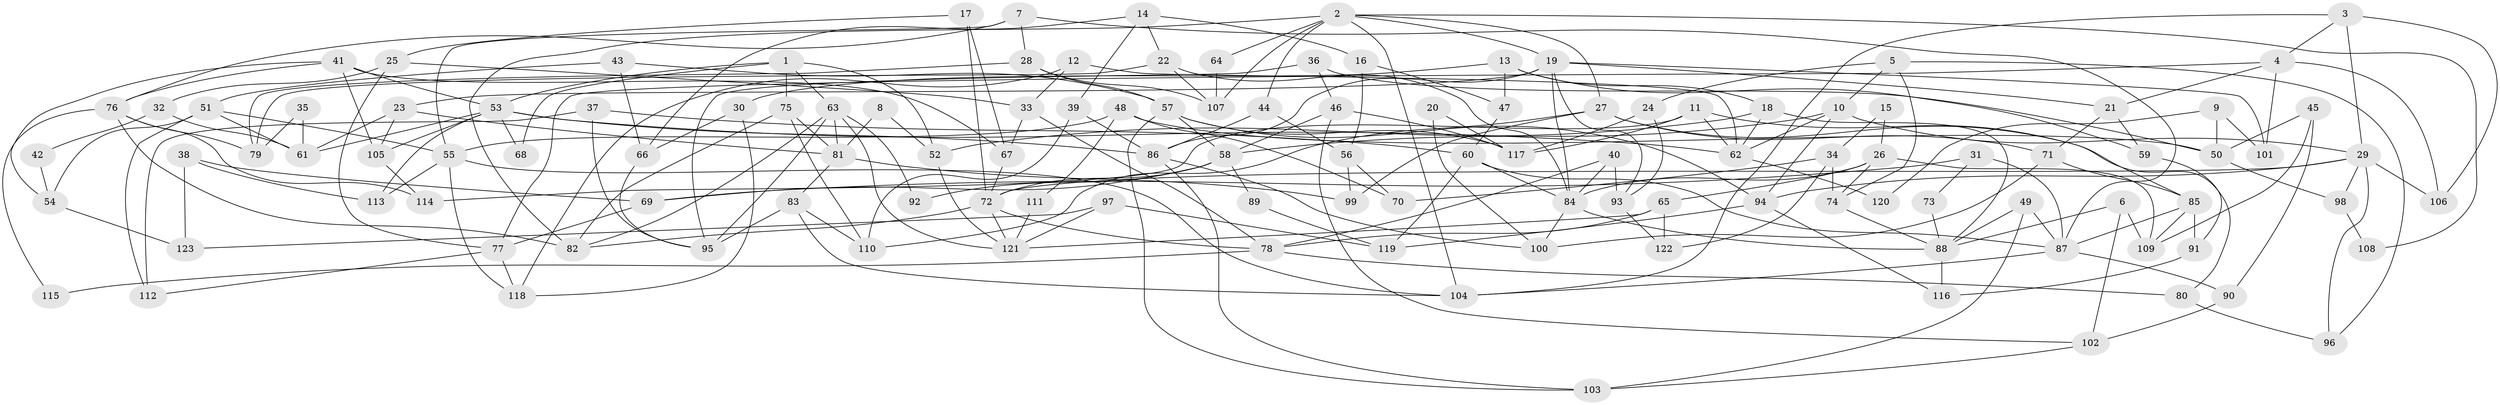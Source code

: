 // Generated by graph-tools (version 1.1) at 2025/49/03/09/25 04:49:25]
// undirected, 123 vertices, 246 edges
graph export_dot {
graph [start="1"]
  node [color=gray90,style=filled];
  1;
  2;
  3;
  4;
  5;
  6;
  7;
  8;
  9;
  10;
  11;
  12;
  13;
  14;
  15;
  16;
  17;
  18;
  19;
  20;
  21;
  22;
  23;
  24;
  25;
  26;
  27;
  28;
  29;
  30;
  31;
  32;
  33;
  34;
  35;
  36;
  37;
  38;
  39;
  40;
  41;
  42;
  43;
  44;
  45;
  46;
  47;
  48;
  49;
  50;
  51;
  52;
  53;
  54;
  55;
  56;
  57;
  58;
  59;
  60;
  61;
  62;
  63;
  64;
  65;
  66;
  67;
  68;
  69;
  70;
  71;
  72;
  73;
  74;
  75;
  76;
  77;
  78;
  79;
  80;
  81;
  82;
  83;
  84;
  85;
  86;
  87;
  88;
  89;
  90;
  91;
  92;
  93;
  94;
  95;
  96;
  97;
  98;
  99;
  100;
  101;
  102;
  103;
  104;
  105;
  106;
  107;
  108;
  109;
  110;
  111;
  112;
  113;
  114;
  115;
  116;
  117;
  118;
  119;
  120;
  121;
  122;
  123;
  1 -- 53;
  1 -- 63;
  1 -- 52;
  1 -- 68;
  1 -- 75;
  2 -- 104;
  2 -- 82;
  2 -- 19;
  2 -- 27;
  2 -- 44;
  2 -- 64;
  2 -- 107;
  2 -- 108;
  3 -- 29;
  3 -- 4;
  3 -- 104;
  3 -- 106;
  4 -- 106;
  4 -- 21;
  4 -- 77;
  4 -- 101;
  5 -- 96;
  5 -- 10;
  5 -- 24;
  5 -- 74;
  6 -- 102;
  6 -- 109;
  6 -- 88;
  7 -- 28;
  7 -- 76;
  7 -- 55;
  7 -- 87;
  8 -- 81;
  8 -- 52;
  9 -- 50;
  9 -- 101;
  9 -- 120;
  10 -- 58;
  10 -- 94;
  10 -- 29;
  10 -- 62;
  11 -- 62;
  11 -- 114;
  11 -- 85;
  11 -- 117;
  12 -- 118;
  12 -- 62;
  12 -- 33;
  13 -- 47;
  13 -- 18;
  13 -- 30;
  13 -- 59;
  14 -- 39;
  14 -- 66;
  14 -- 16;
  14 -- 22;
  15 -- 26;
  15 -- 34;
  16 -- 56;
  16 -- 47;
  17 -- 67;
  17 -- 25;
  17 -- 72;
  18 -- 62;
  18 -- 88;
  18 -- 52;
  19 -- 84;
  19 -- 21;
  19 -- 23;
  19 -- 86;
  19 -- 93;
  19 -- 101;
  20 -- 117;
  20 -- 100;
  21 -- 59;
  21 -- 71;
  22 -- 107;
  22 -- 79;
  22 -- 84;
  23 -- 81;
  23 -- 61;
  23 -- 105;
  24 -- 117;
  24 -- 93;
  25 -- 77;
  25 -- 33;
  25 -- 32;
  26 -- 84;
  26 -- 74;
  26 -- 65;
  26 -- 109;
  27 -- 110;
  27 -- 71;
  27 -- 80;
  27 -- 99;
  28 -- 79;
  28 -- 57;
  28 -- 107;
  29 -- 72;
  29 -- 94;
  29 -- 96;
  29 -- 98;
  29 -- 106;
  30 -- 66;
  30 -- 118;
  31 -- 69;
  31 -- 87;
  31 -- 73;
  32 -- 61;
  32 -- 42;
  33 -- 78;
  33 -- 67;
  34 -- 122;
  34 -- 74;
  34 -- 70;
  35 -- 61;
  35 -- 79;
  36 -- 95;
  36 -- 46;
  36 -- 50;
  37 -- 112;
  37 -- 60;
  37 -- 95;
  38 -- 123;
  38 -- 69;
  38 -- 113;
  39 -- 110;
  39 -- 86;
  40 -- 84;
  40 -- 93;
  40 -- 78;
  41 -- 105;
  41 -- 67;
  41 -- 53;
  41 -- 54;
  41 -- 76;
  42 -- 54;
  43 -- 57;
  43 -- 51;
  43 -- 66;
  44 -- 86;
  44 -- 56;
  45 -- 109;
  45 -- 50;
  45 -- 90;
  46 -- 58;
  46 -- 102;
  46 -- 117;
  47 -- 60;
  48 -- 55;
  48 -- 70;
  48 -- 50;
  48 -- 111;
  49 -- 87;
  49 -- 88;
  49 -- 103;
  50 -- 98;
  51 -- 55;
  51 -- 61;
  51 -- 54;
  51 -- 112;
  52 -- 121;
  53 -- 113;
  53 -- 61;
  53 -- 62;
  53 -- 68;
  53 -- 86;
  53 -- 105;
  54 -- 123;
  55 -- 104;
  55 -- 113;
  55 -- 118;
  56 -- 99;
  56 -- 70;
  57 -- 103;
  57 -- 117;
  57 -- 58;
  57 -- 94;
  58 -- 72;
  58 -- 69;
  58 -- 89;
  58 -- 92;
  59 -- 91;
  60 -- 87;
  60 -- 84;
  60 -- 119;
  62 -- 120;
  63 -- 95;
  63 -- 121;
  63 -- 81;
  63 -- 82;
  63 -- 92;
  64 -- 107;
  65 -- 121;
  65 -- 78;
  65 -- 122;
  66 -- 95;
  67 -- 72;
  69 -- 77;
  71 -- 85;
  71 -- 100;
  72 -- 78;
  72 -- 82;
  72 -- 121;
  73 -- 88;
  74 -- 88;
  75 -- 82;
  75 -- 81;
  75 -- 110;
  76 -- 82;
  76 -- 79;
  76 -- 114;
  76 -- 115;
  77 -- 118;
  77 -- 112;
  78 -- 80;
  78 -- 115;
  80 -- 96;
  81 -- 83;
  81 -- 99;
  83 -- 104;
  83 -- 95;
  83 -- 110;
  84 -- 100;
  84 -- 88;
  85 -- 87;
  85 -- 91;
  85 -- 109;
  86 -- 100;
  86 -- 103;
  87 -- 90;
  87 -- 104;
  88 -- 116;
  89 -- 119;
  90 -- 102;
  91 -- 116;
  93 -- 122;
  94 -- 116;
  94 -- 119;
  97 -- 119;
  97 -- 121;
  97 -- 123;
  98 -- 108;
  102 -- 103;
  105 -- 114;
  111 -- 121;
}

